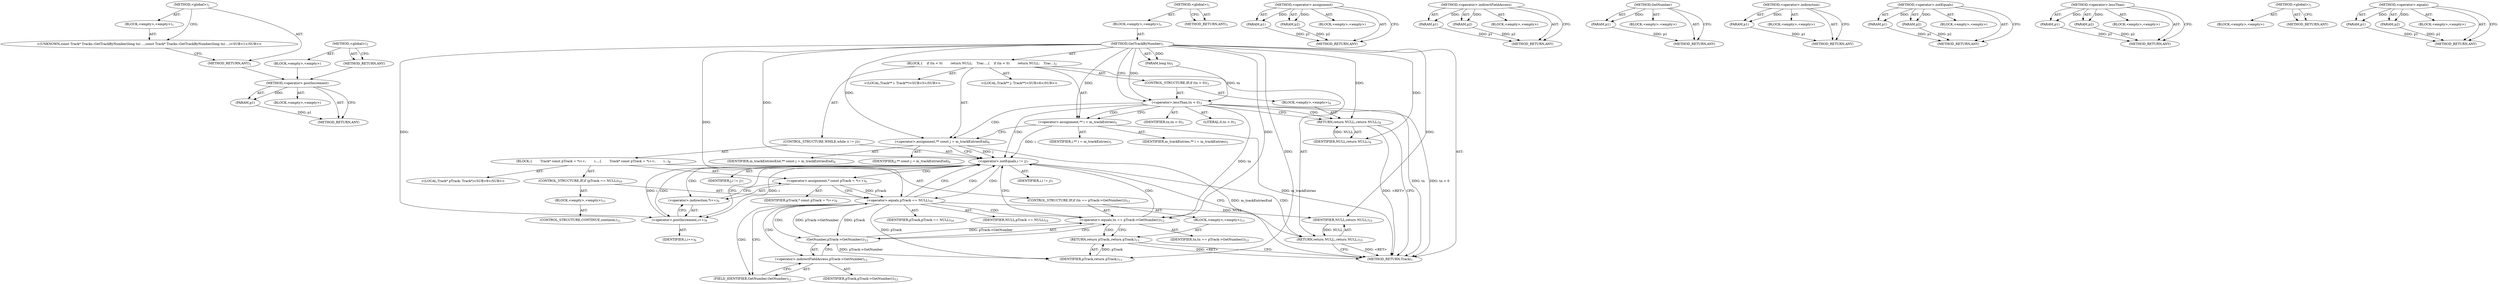 digraph "&lt;global&gt;" {
vulnerable_99 [label=<(METHOD,&lt;operator&gt;.postIncrement)>];
vulnerable_100 [label=<(PARAM,p1)>];
vulnerable_101 [label=<(BLOCK,&lt;empty&gt;,&lt;empty&gt;)>];
vulnerable_102 [label=<(METHOD_RETURN,ANY)>];
vulnerable_6 [label=<(METHOD,&lt;global&gt;)<SUB>1</SUB>>];
vulnerable_7 [label=<(BLOCK,&lt;empty&gt;,&lt;empty&gt;)<SUB>1</SUB>>];
vulnerable_8 [label=<(METHOD,GetTrackByNumber)<SUB>1</SUB>>];
vulnerable_9 [label=<(PARAM,long tn)<SUB>1</SUB>>];
vulnerable_10 [label=<(BLOCK,{
    if (tn &lt; 0)
        return NULL;
    Trac...,{
    if (tn &lt; 0)
        return NULL;
    Trac...)<SUB>2</SUB>>];
vulnerable_11 [label=<(CONTROL_STRUCTURE,IF,if (tn &lt; 0))<SUB>3</SUB>>];
vulnerable_12 [label=<(&lt;operator&gt;.lessThan,tn &lt; 0)<SUB>3</SUB>>];
vulnerable_13 [label=<(IDENTIFIER,tn,tn &lt; 0)<SUB>3</SUB>>];
vulnerable_14 [label=<(LITERAL,0,tn &lt; 0)<SUB>3</SUB>>];
vulnerable_15 [label=<(BLOCK,&lt;empty&gt;,&lt;empty&gt;)<SUB>4</SUB>>];
vulnerable_16 [label=<(RETURN,return NULL;,return NULL;)<SUB>4</SUB>>];
vulnerable_17 [label=<(IDENTIFIER,NULL,return NULL;)<SUB>4</SUB>>];
vulnerable_18 [label="<(LOCAL,Track** i: Track**)<SUB>5</SUB>>"];
vulnerable_19 [label=<(&lt;operator&gt;.assignment,** i = m_trackEntries)<SUB>5</SUB>>];
vulnerable_20 [label=<(IDENTIFIER,i,** i = m_trackEntries)<SUB>5</SUB>>];
vulnerable_21 [label=<(IDENTIFIER,m_trackEntries,** i = m_trackEntries)<SUB>5</SUB>>];
vulnerable_22 [label="<(LOCAL,Track** j: Track**)<SUB>6</SUB>>"];
vulnerable_23 [label=<(&lt;operator&gt;.assignment,** const j = m_trackEntriesEnd)<SUB>6</SUB>>];
vulnerable_24 [label=<(IDENTIFIER,j,** const j = m_trackEntriesEnd)<SUB>6</SUB>>];
vulnerable_25 [label=<(IDENTIFIER,m_trackEntriesEnd,** const j = m_trackEntriesEnd)<SUB>6</SUB>>];
vulnerable_26 [label=<(CONTROL_STRUCTURE,WHILE,while (i != j))<SUB>7</SUB>>];
vulnerable_27 [label=<(&lt;operator&gt;.notEquals,i != j)<SUB>7</SUB>>];
vulnerable_28 [label=<(IDENTIFIER,i,i != j)<SUB>7</SUB>>];
vulnerable_29 [label=<(IDENTIFIER,j,i != j)<SUB>7</SUB>>];
vulnerable_30 [label=<(BLOCK,{
        Track* const pTrack = *i++;
        i...,{
        Track* const pTrack = *i++;
        i...)<SUB>8</SUB>>];
vulnerable_31 [label="<(LOCAL,Track* pTrack: Track*)<SUB>9</SUB>>"];
vulnerable_32 [label=<(&lt;operator&gt;.assignment,* const pTrack = *i++)<SUB>9</SUB>>];
vulnerable_33 [label=<(IDENTIFIER,pTrack,* const pTrack = *i++)<SUB>9</SUB>>];
vulnerable_34 [label=<(&lt;operator&gt;.indirection,*i++)<SUB>9</SUB>>];
vulnerable_35 [label=<(&lt;operator&gt;.postIncrement,i++)<SUB>9</SUB>>];
vulnerable_36 [label=<(IDENTIFIER,i,i++)<SUB>9</SUB>>];
vulnerable_37 [label=<(CONTROL_STRUCTURE,IF,if (pTrack == NULL))<SUB>10</SUB>>];
vulnerable_38 [label=<(&lt;operator&gt;.equals,pTrack == NULL)<SUB>10</SUB>>];
vulnerable_39 [label=<(IDENTIFIER,pTrack,pTrack == NULL)<SUB>10</SUB>>];
vulnerable_40 [label=<(IDENTIFIER,NULL,pTrack == NULL)<SUB>10</SUB>>];
vulnerable_41 [label=<(BLOCK,&lt;empty&gt;,&lt;empty&gt;)<SUB>11</SUB>>];
vulnerable_42 [label=<(CONTROL_STRUCTURE,CONTINUE,continue;)<SUB>11</SUB>>];
vulnerable_43 [label=<(CONTROL_STRUCTURE,IF,if (tn == pTrack-&gt;GetNumber()))<SUB>12</SUB>>];
vulnerable_44 [label=<(&lt;operator&gt;.equals,tn == pTrack-&gt;GetNumber())<SUB>12</SUB>>];
vulnerable_45 [label=<(IDENTIFIER,tn,tn == pTrack-&gt;GetNumber())<SUB>12</SUB>>];
vulnerable_46 [label=<(GetNumber,pTrack-&gt;GetNumber())<SUB>12</SUB>>];
vulnerable_47 [label=<(&lt;operator&gt;.indirectFieldAccess,pTrack-&gt;GetNumber)<SUB>12</SUB>>];
vulnerable_48 [label=<(IDENTIFIER,pTrack,pTrack-&gt;GetNumber())<SUB>12</SUB>>];
vulnerable_49 [label=<(FIELD_IDENTIFIER,GetNumber,GetNumber)<SUB>12</SUB>>];
vulnerable_50 [label=<(BLOCK,&lt;empty&gt;,&lt;empty&gt;)<SUB>13</SUB>>];
vulnerable_51 [label=<(RETURN,return pTrack;,return pTrack;)<SUB>13</SUB>>];
vulnerable_52 [label=<(IDENTIFIER,pTrack,return pTrack;)<SUB>13</SUB>>];
vulnerable_53 [label=<(RETURN,return NULL;,return NULL;)<SUB>15</SUB>>];
vulnerable_54 [label=<(IDENTIFIER,NULL,return NULL;)<SUB>15</SUB>>];
vulnerable_55 [label=<(METHOD_RETURN,Track)<SUB>1</SUB>>];
vulnerable_57 [label=<(METHOD_RETURN,ANY)<SUB>1</SUB>>];
vulnerable_85 [label=<(METHOD,&lt;operator&gt;.assignment)>];
vulnerable_86 [label=<(PARAM,p1)>];
vulnerable_87 [label=<(PARAM,p2)>];
vulnerable_88 [label=<(BLOCK,&lt;empty&gt;,&lt;empty&gt;)>];
vulnerable_89 [label=<(METHOD_RETURN,ANY)>];
vulnerable_112 [label=<(METHOD,&lt;operator&gt;.indirectFieldAccess)>];
vulnerable_113 [label=<(PARAM,p1)>];
vulnerable_114 [label=<(PARAM,p2)>];
vulnerable_115 [label=<(BLOCK,&lt;empty&gt;,&lt;empty&gt;)>];
vulnerable_116 [label=<(METHOD_RETURN,ANY)>];
vulnerable_108 [label=<(METHOD,GetNumber)>];
vulnerable_109 [label=<(PARAM,p1)>];
vulnerable_110 [label=<(BLOCK,&lt;empty&gt;,&lt;empty&gt;)>];
vulnerable_111 [label=<(METHOD_RETURN,ANY)>];
vulnerable_95 [label=<(METHOD,&lt;operator&gt;.indirection)>];
vulnerable_96 [label=<(PARAM,p1)>];
vulnerable_97 [label=<(BLOCK,&lt;empty&gt;,&lt;empty&gt;)>];
vulnerable_98 [label=<(METHOD_RETURN,ANY)>];
vulnerable_90 [label=<(METHOD,&lt;operator&gt;.notEquals)>];
vulnerable_91 [label=<(PARAM,p1)>];
vulnerable_92 [label=<(PARAM,p2)>];
vulnerable_93 [label=<(BLOCK,&lt;empty&gt;,&lt;empty&gt;)>];
vulnerable_94 [label=<(METHOD_RETURN,ANY)>];
vulnerable_80 [label=<(METHOD,&lt;operator&gt;.lessThan)>];
vulnerable_81 [label=<(PARAM,p1)>];
vulnerable_82 [label=<(PARAM,p2)>];
vulnerable_83 [label=<(BLOCK,&lt;empty&gt;,&lt;empty&gt;)>];
vulnerable_84 [label=<(METHOD_RETURN,ANY)>];
vulnerable_74 [label=<(METHOD,&lt;global&gt;)<SUB>1</SUB>>];
vulnerable_75 [label=<(BLOCK,&lt;empty&gt;,&lt;empty&gt;)>];
vulnerable_76 [label=<(METHOD_RETURN,ANY)>];
vulnerable_103 [label=<(METHOD,&lt;operator&gt;.equals)>];
vulnerable_104 [label=<(PARAM,p1)>];
vulnerable_105 [label=<(PARAM,p2)>];
vulnerable_106 [label=<(BLOCK,&lt;empty&gt;,&lt;empty&gt;)>];
vulnerable_107 [label=<(METHOD_RETURN,ANY)>];
fixed_6 [label=<(METHOD,&lt;global&gt;)<SUB>1</SUB>>];
fixed_7 [label=<(BLOCK,&lt;empty&gt;,&lt;empty&gt;)<SUB>1</SUB>>];
fixed_8 [label="<(UNKNOWN,const Track* Tracks::GetTrackByNumber(long tn) ...,const Track* Tracks::GetTrackByNumber(long tn) ...)<SUB>1</SUB>>"];
fixed_9 [label=<(METHOD_RETURN,ANY)<SUB>1</SUB>>];
fixed_14 [label=<(METHOD,&lt;global&gt;)<SUB>1</SUB>>];
fixed_15 [label=<(BLOCK,&lt;empty&gt;,&lt;empty&gt;)>];
fixed_16 [label=<(METHOD_RETURN,ANY)>];
vulnerable_99 -> vulnerable_100  [key=0, label="AST: "];
vulnerable_99 -> vulnerable_100  [key=1, label="DDG: "];
vulnerable_99 -> vulnerable_101  [key=0, label="AST: "];
vulnerable_99 -> vulnerable_102  [key=0, label="AST: "];
vulnerable_99 -> vulnerable_102  [key=1, label="CFG: "];
vulnerable_100 -> vulnerable_102  [key=0, label="DDG: p1"];
vulnerable_6 -> vulnerable_7  [key=0, label="AST: "];
vulnerable_6 -> vulnerable_57  [key=0, label="AST: "];
vulnerable_6 -> vulnerable_57  [key=1, label="CFG: "];
vulnerable_7 -> vulnerable_8  [key=0, label="AST: "];
vulnerable_8 -> vulnerable_9  [key=0, label="AST: "];
vulnerable_8 -> vulnerable_9  [key=1, label="DDG: "];
vulnerable_8 -> vulnerable_10  [key=0, label="AST: "];
vulnerable_8 -> vulnerable_55  [key=0, label="AST: "];
vulnerable_8 -> vulnerable_12  [key=0, label="CFG: "];
vulnerable_8 -> vulnerable_12  [key=1, label="DDG: "];
vulnerable_8 -> vulnerable_19  [key=0, label="DDG: "];
vulnerable_8 -> vulnerable_23  [key=0, label="DDG: "];
vulnerable_8 -> vulnerable_54  [key=0, label="DDG: "];
vulnerable_8 -> vulnerable_16  [key=0, label="DDG: "];
vulnerable_8 -> vulnerable_27  [key=0, label="DDG: "];
vulnerable_8 -> vulnerable_17  [key=0, label="DDG: "];
vulnerable_8 -> vulnerable_38  [key=0, label="DDG: "];
vulnerable_8 -> vulnerable_44  [key=0, label="DDG: "];
vulnerable_8 -> vulnerable_35  [key=0, label="DDG: "];
vulnerable_8 -> vulnerable_52  [key=0, label="DDG: "];
vulnerable_9 -> vulnerable_12  [key=0, label="DDG: tn"];
vulnerable_10 -> vulnerable_11  [key=0, label="AST: "];
vulnerable_10 -> vulnerable_18  [key=0, label="AST: "];
vulnerable_10 -> vulnerable_19  [key=0, label="AST: "];
vulnerable_10 -> vulnerable_22  [key=0, label="AST: "];
vulnerable_10 -> vulnerable_23  [key=0, label="AST: "];
vulnerable_10 -> vulnerable_26  [key=0, label="AST: "];
vulnerable_10 -> vulnerable_53  [key=0, label="AST: "];
vulnerable_11 -> vulnerable_12  [key=0, label="AST: "];
vulnerable_11 -> vulnerable_15  [key=0, label="AST: "];
vulnerable_12 -> vulnerable_13  [key=0, label="AST: "];
vulnerable_12 -> vulnerable_14  [key=0, label="AST: "];
vulnerable_12 -> vulnerable_16  [key=0, label="CFG: "];
vulnerable_12 -> vulnerable_16  [key=1, label="CDG: "];
vulnerable_12 -> vulnerable_19  [key=0, label="CFG: "];
vulnerable_12 -> vulnerable_19  [key=1, label="CDG: "];
vulnerable_12 -> vulnerable_55  [key=0, label="DDG: tn"];
vulnerable_12 -> vulnerable_55  [key=1, label="DDG: tn &lt; 0"];
vulnerable_12 -> vulnerable_44  [key=0, label="DDG: tn"];
vulnerable_12 -> vulnerable_23  [key=0, label="CDG: "];
vulnerable_12 -> vulnerable_27  [key=0, label="CDG: "];
vulnerable_15 -> vulnerable_16  [key=0, label="AST: "];
vulnerable_16 -> vulnerable_17  [key=0, label="AST: "];
vulnerable_16 -> vulnerable_55  [key=0, label="CFG: "];
vulnerable_16 -> vulnerable_55  [key=1, label="DDG: &lt;RET&gt;"];
vulnerable_17 -> vulnerable_16  [key=0, label="DDG: NULL"];
vulnerable_19 -> vulnerable_20  [key=0, label="AST: "];
vulnerable_19 -> vulnerable_21  [key=0, label="AST: "];
vulnerable_19 -> vulnerable_23  [key=0, label="CFG: "];
vulnerable_19 -> vulnerable_55  [key=0, label="DDG: m_trackEntries"];
vulnerable_19 -> vulnerable_27  [key=0, label="DDG: i"];
vulnerable_23 -> vulnerable_24  [key=0, label="AST: "];
vulnerable_23 -> vulnerable_25  [key=0, label="AST: "];
vulnerable_23 -> vulnerable_27  [key=0, label="CFG: "];
vulnerable_23 -> vulnerable_27  [key=1, label="DDG: j"];
vulnerable_23 -> vulnerable_55  [key=0, label="DDG: m_trackEntriesEnd"];
vulnerable_26 -> vulnerable_27  [key=0, label="AST: "];
vulnerable_26 -> vulnerable_30  [key=0, label="AST: "];
vulnerable_27 -> vulnerable_28  [key=0, label="AST: "];
vulnerable_27 -> vulnerable_29  [key=0, label="AST: "];
vulnerable_27 -> vulnerable_35  [key=0, label="CFG: "];
vulnerable_27 -> vulnerable_35  [key=1, label="DDG: i"];
vulnerable_27 -> vulnerable_35  [key=2, label="CDG: "];
vulnerable_27 -> vulnerable_53  [key=0, label="CFG: "];
vulnerable_27 -> vulnerable_53  [key=1, label="CDG: "];
vulnerable_27 -> vulnerable_34  [key=0, label="CDG: "];
vulnerable_27 -> vulnerable_32  [key=0, label="CDG: "];
vulnerable_27 -> vulnerable_38  [key=0, label="CDG: "];
vulnerable_30 -> vulnerable_31  [key=0, label="AST: "];
vulnerable_30 -> vulnerable_32  [key=0, label="AST: "];
vulnerable_30 -> vulnerable_37  [key=0, label="AST: "];
vulnerable_30 -> vulnerable_43  [key=0, label="AST: "];
vulnerable_32 -> vulnerable_33  [key=0, label="AST: "];
vulnerable_32 -> vulnerable_34  [key=0, label="AST: "];
vulnerable_32 -> vulnerable_38  [key=0, label="CFG: "];
vulnerable_32 -> vulnerable_38  [key=1, label="DDG: pTrack"];
vulnerable_34 -> vulnerable_35  [key=0, label="AST: "];
vulnerable_34 -> vulnerable_32  [key=0, label="CFG: "];
vulnerable_35 -> vulnerable_36  [key=0, label="AST: "];
vulnerable_35 -> vulnerable_34  [key=0, label="CFG: "];
vulnerable_35 -> vulnerable_27  [key=0, label="DDG: i"];
vulnerable_37 -> vulnerable_38  [key=0, label="AST: "];
vulnerable_37 -> vulnerable_41  [key=0, label="AST: "];
vulnerable_38 -> vulnerable_39  [key=0, label="AST: "];
vulnerable_38 -> vulnerable_40  [key=0, label="AST: "];
vulnerable_38 -> vulnerable_27  [key=0, label="CFG: "];
vulnerable_38 -> vulnerable_27  [key=1, label="CDG: "];
vulnerable_38 -> vulnerable_49  [key=0, label="CFG: "];
vulnerable_38 -> vulnerable_49  [key=1, label="CDG: "];
vulnerable_38 -> vulnerable_54  [key=0, label="DDG: NULL"];
vulnerable_38 -> vulnerable_46  [key=0, label="DDG: pTrack"];
vulnerable_38 -> vulnerable_46  [key=1, label="CDG: "];
vulnerable_38 -> vulnerable_52  [key=0, label="DDG: pTrack"];
vulnerable_38 -> vulnerable_47  [key=0, label="CDG: "];
vulnerable_38 -> vulnerable_44  [key=0, label="CDG: "];
vulnerable_41 -> vulnerable_42  [key=0, label="AST: "];
vulnerable_43 -> vulnerable_44  [key=0, label="AST: "];
vulnerable_43 -> vulnerable_50  [key=0, label="AST: "];
vulnerable_44 -> vulnerable_45  [key=0, label="AST: "];
vulnerable_44 -> vulnerable_46  [key=0, label="AST: "];
vulnerable_44 -> vulnerable_27  [key=0, label="CFG: "];
vulnerable_44 -> vulnerable_27  [key=1, label="CDG: "];
vulnerable_44 -> vulnerable_51  [key=0, label="CFG: "];
vulnerable_44 -> vulnerable_51  [key=1, label="CDG: "];
vulnerable_46 -> vulnerable_47  [key=0, label="AST: "];
vulnerable_46 -> vulnerable_44  [key=0, label="CFG: "];
vulnerable_46 -> vulnerable_44  [key=1, label="DDG: pTrack-&gt;GetNumber"];
vulnerable_46 -> vulnerable_38  [key=0, label="DDG: pTrack-&gt;GetNumber"];
vulnerable_46 -> vulnerable_52  [key=0, label="DDG: pTrack-&gt;GetNumber"];
vulnerable_47 -> vulnerable_48  [key=0, label="AST: "];
vulnerable_47 -> vulnerable_49  [key=0, label="AST: "];
vulnerable_47 -> vulnerable_46  [key=0, label="CFG: "];
vulnerable_49 -> vulnerable_47  [key=0, label="CFG: "];
vulnerable_50 -> vulnerable_51  [key=0, label="AST: "];
vulnerable_51 -> vulnerable_52  [key=0, label="AST: "];
vulnerable_51 -> vulnerable_55  [key=0, label="CFG: "];
vulnerable_51 -> vulnerable_55  [key=1, label="DDG: &lt;RET&gt;"];
vulnerable_52 -> vulnerable_51  [key=0, label="DDG: pTrack"];
vulnerable_53 -> vulnerable_54  [key=0, label="AST: "];
vulnerable_53 -> vulnerable_55  [key=0, label="CFG: "];
vulnerable_53 -> vulnerable_55  [key=1, label="DDG: &lt;RET&gt;"];
vulnerable_54 -> vulnerable_53  [key=0, label="DDG: NULL"];
vulnerable_85 -> vulnerable_86  [key=0, label="AST: "];
vulnerable_85 -> vulnerable_86  [key=1, label="DDG: "];
vulnerable_85 -> vulnerable_88  [key=0, label="AST: "];
vulnerable_85 -> vulnerable_87  [key=0, label="AST: "];
vulnerable_85 -> vulnerable_87  [key=1, label="DDG: "];
vulnerable_85 -> vulnerable_89  [key=0, label="AST: "];
vulnerable_85 -> vulnerable_89  [key=1, label="CFG: "];
vulnerable_86 -> vulnerable_89  [key=0, label="DDG: p1"];
vulnerable_87 -> vulnerable_89  [key=0, label="DDG: p2"];
vulnerable_112 -> vulnerable_113  [key=0, label="AST: "];
vulnerable_112 -> vulnerable_113  [key=1, label="DDG: "];
vulnerable_112 -> vulnerable_115  [key=0, label="AST: "];
vulnerable_112 -> vulnerable_114  [key=0, label="AST: "];
vulnerable_112 -> vulnerable_114  [key=1, label="DDG: "];
vulnerable_112 -> vulnerable_116  [key=0, label="AST: "];
vulnerable_112 -> vulnerable_116  [key=1, label="CFG: "];
vulnerable_113 -> vulnerable_116  [key=0, label="DDG: p1"];
vulnerable_114 -> vulnerable_116  [key=0, label="DDG: p2"];
vulnerable_108 -> vulnerable_109  [key=0, label="AST: "];
vulnerable_108 -> vulnerable_109  [key=1, label="DDG: "];
vulnerable_108 -> vulnerable_110  [key=0, label="AST: "];
vulnerable_108 -> vulnerable_111  [key=0, label="AST: "];
vulnerable_108 -> vulnerable_111  [key=1, label="CFG: "];
vulnerable_109 -> vulnerable_111  [key=0, label="DDG: p1"];
vulnerable_95 -> vulnerable_96  [key=0, label="AST: "];
vulnerable_95 -> vulnerable_96  [key=1, label="DDG: "];
vulnerable_95 -> vulnerable_97  [key=0, label="AST: "];
vulnerable_95 -> vulnerable_98  [key=0, label="AST: "];
vulnerable_95 -> vulnerable_98  [key=1, label="CFG: "];
vulnerable_96 -> vulnerable_98  [key=0, label="DDG: p1"];
vulnerable_90 -> vulnerable_91  [key=0, label="AST: "];
vulnerable_90 -> vulnerable_91  [key=1, label="DDG: "];
vulnerable_90 -> vulnerable_93  [key=0, label="AST: "];
vulnerable_90 -> vulnerable_92  [key=0, label="AST: "];
vulnerable_90 -> vulnerable_92  [key=1, label="DDG: "];
vulnerable_90 -> vulnerable_94  [key=0, label="AST: "];
vulnerable_90 -> vulnerable_94  [key=1, label="CFG: "];
vulnerable_91 -> vulnerable_94  [key=0, label="DDG: p1"];
vulnerable_92 -> vulnerable_94  [key=0, label="DDG: p2"];
vulnerable_80 -> vulnerable_81  [key=0, label="AST: "];
vulnerable_80 -> vulnerable_81  [key=1, label="DDG: "];
vulnerable_80 -> vulnerable_83  [key=0, label="AST: "];
vulnerable_80 -> vulnerable_82  [key=0, label="AST: "];
vulnerable_80 -> vulnerable_82  [key=1, label="DDG: "];
vulnerable_80 -> vulnerable_84  [key=0, label="AST: "];
vulnerable_80 -> vulnerable_84  [key=1, label="CFG: "];
vulnerable_81 -> vulnerable_84  [key=0, label="DDG: p1"];
vulnerable_82 -> vulnerable_84  [key=0, label="DDG: p2"];
vulnerable_74 -> vulnerable_75  [key=0, label="AST: "];
vulnerable_74 -> vulnerable_76  [key=0, label="AST: "];
vulnerable_74 -> vulnerable_76  [key=1, label="CFG: "];
vulnerable_103 -> vulnerable_104  [key=0, label="AST: "];
vulnerable_103 -> vulnerable_104  [key=1, label="DDG: "];
vulnerable_103 -> vulnerable_106  [key=0, label="AST: "];
vulnerable_103 -> vulnerable_105  [key=0, label="AST: "];
vulnerable_103 -> vulnerable_105  [key=1, label="DDG: "];
vulnerable_103 -> vulnerable_107  [key=0, label="AST: "];
vulnerable_103 -> vulnerable_107  [key=1, label="CFG: "];
vulnerable_104 -> vulnerable_107  [key=0, label="DDG: p1"];
vulnerable_105 -> vulnerable_107  [key=0, label="DDG: p2"];
fixed_6 -> fixed_7  [key=0, label="AST: "];
fixed_6 -> fixed_9  [key=0, label="AST: "];
fixed_6 -> fixed_8  [key=0, label="CFG: "];
fixed_7 -> fixed_8  [key=0, label="AST: "];
fixed_8 -> fixed_9  [key=0, label="CFG: "];
fixed_9 -> vulnerable_99  [key=0];
fixed_14 -> fixed_15  [key=0, label="AST: "];
fixed_14 -> fixed_16  [key=0, label="AST: "];
fixed_14 -> fixed_16  [key=1, label="CFG: "];
fixed_15 -> vulnerable_99  [key=0];
fixed_16 -> vulnerable_99  [key=0];
}
